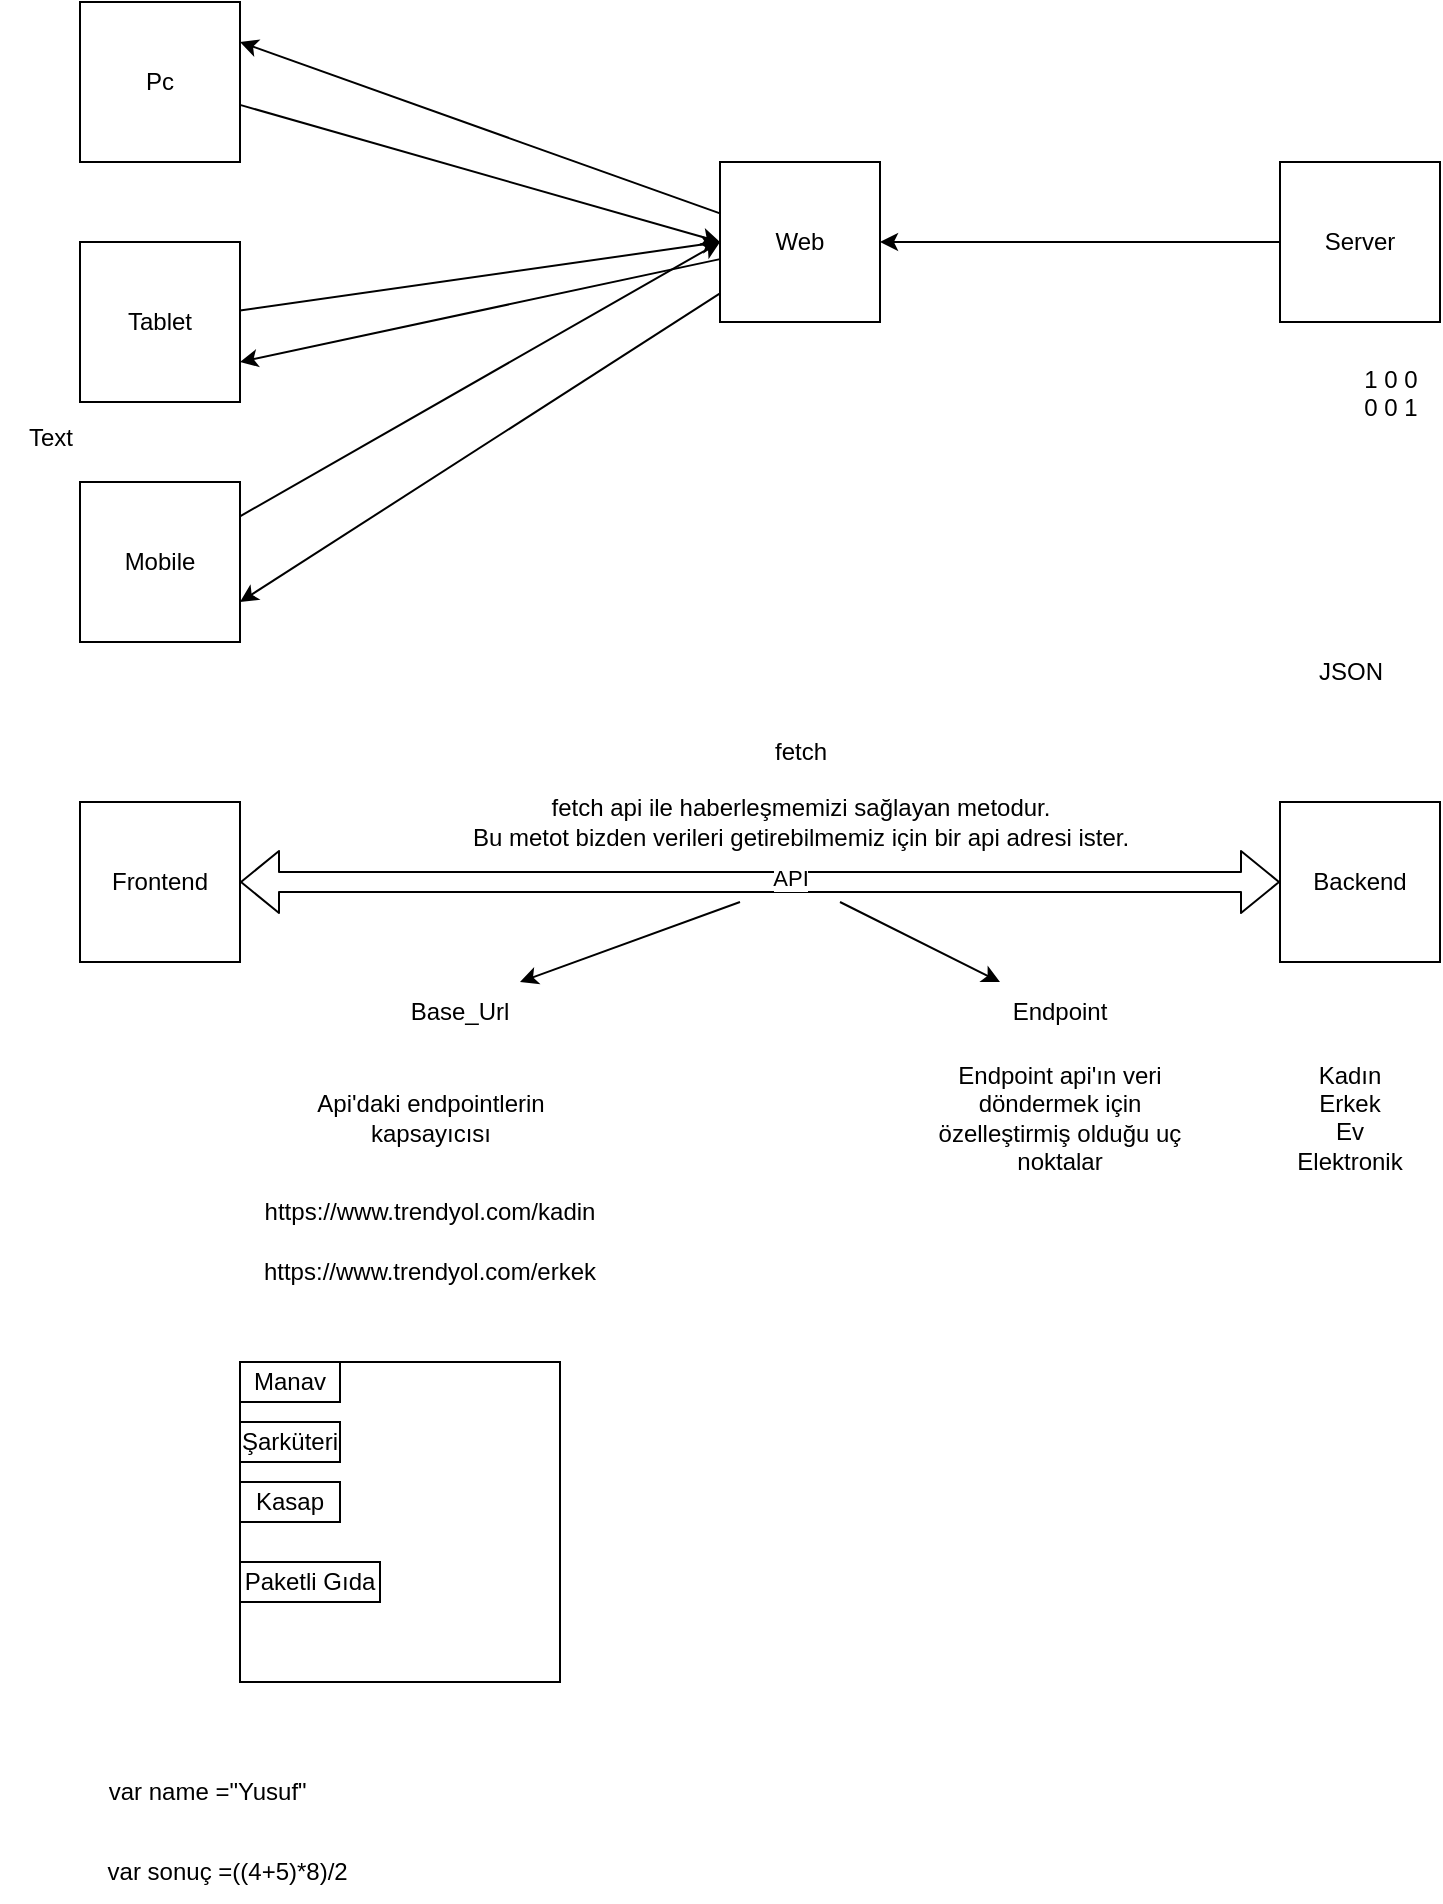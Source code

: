 <mxfile>
    <diagram id="a6461YUc_mQz0trIgh5p" name="Page-1">
        <mxGraphModel dx="358" dy="473" grid="1" gridSize="10" guides="1" tooltips="1" connect="1" arrows="1" fold="1" page="1" pageScale="1" pageWidth="850" pageHeight="1100" math="0" shadow="0">
            <root>
                <mxCell id="0"/>
                <mxCell id="1" parent="0"/>
                <mxCell id="12" style="edgeStyle=none;html=1;entryX=1;entryY=0.25;entryDx=0;entryDy=0;" edge="1" parent="1" source="2" target="3">
                    <mxGeometry relative="1" as="geometry"/>
                </mxCell>
                <mxCell id="13" style="edgeStyle=none;html=1;entryX=1;entryY=0.75;entryDx=0;entryDy=0;" edge="1" parent="1" source="2" target="4">
                    <mxGeometry relative="1" as="geometry"/>
                </mxCell>
                <mxCell id="14" style="edgeStyle=none;html=1;entryX=1;entryY=0.75;entryDx=0;entryDy=0;" edge="1" parent="1" source="2" target="5">
                    <mxGeometry relative="1" as="geometry"/>
                </mxCell>
                <mxCell id="2" value="Web" style="whiteSpace=wrap;html=1;aspect=fixed;" vertex="1" parent="1">
                    <mxGeometry x="360" y="80" width="80" height="80" as="geometry"/>
                </mxCell>
                <mxCell id="8" style="edgeStyle=none;html=1;entryX=0;entryY=0.5;entryDx=0;entryDy=0;" edge="1" parent="1" source="3" target="2">
                    <mxGeometry relative="1" as="geometry"/>
                </mxCell>
                <mxCell id="3" value="Pc" style="whiteSpace=wrap;html=1;aspect=fixed;" vertex="1" parent="1">
                    <mxGeometry x="40" width="80" height="80" as="geometry"/>
                </mxCell>
                <mxCell id="9" style="edgeStyle=none;html=1;" edge="1" parent="1" source="4">
                    <mxGeometry relative="1" as="geometry">
                        <mxPoint x="360" y="120" as="targetPoint"/>
                    </mxGeometry>
                </mxCell>
                <mxCell id="4" value="Tablet" style="whiteSpace=wrap;html=1;aspect=fixed;" vertex="1" parent="1">
                    <mxGeometry x="40" y="120" width="80" height="80" as="geometry"/>
                </mxCell>
                <mxCell id="10" style="edgeStyle=none;html=1;entryX=0;entryY=0.5;entryDx=0;entryDy=0;" edge="1" parent="1" source="5" target="2">
                    <mxGeometry relative="1" as="geometry"/>
                </mxCell>
                <mxCell id="5" value="Mobile" style="whiteSpace=wrap;html=1;aspect=fixed;" vertex="1" parent="1">
                    <mxGeometry x="40" y="240" width="80" height="80" as="geometry"/>
                </mxCell>
                <mxCell id="11" style="edgeStyle=none;html=1;entryX=1;entryY=0.5;entryDx=0;entryDy=0;" edge="1" parent="1" source="6" target="2">
                    <mxGeometry relative="1" as="geometry"/>
                </mxCell>
                <mxCell id="6" value="Server" style="whiteSpace=wrap;html=1;aspect=fixed;" vertex="1" parent="1">
                    <mxGeometry x="640" y="80" width="80" height="80" as="geometry"/>
                </mxCell>
                <mxCell id="15" value="1 0 0&lt;div&gt;&lt;font color=&quot;#000000&quot;&gt;0 0 1&lt;br&gt;&lt;/font&gt;&lt;div&gt;&lt;br&gt;&lt;/div&gt;&lt;/div&gt;" style="text;html=1;align=center;verticalAlign=middle;resizable=0;points=[];autosize=1;strokeColor=none;fillColor=none;" vertex="1" parent="1">
                    <mxGeometry x="670" y="173" width="50" height="60" as="geometry"/>
                </mxCell>
                <mxCell id="16" value="Text" style="text;html=1;align=center;verticalAlign=middle;resizable=0;points=[];autosize=1;strokeColor=none;fillColor=none;" vertex="1" parent="1">
                    <mxGeometry y="203" width="50" height="30" as="geometry"/>
                </mxCell>
                <mxCell id="17" value="Frontend" style="whiteSpace=wrap;html=1;aspect=fixed;" vertex="1" parent="1">
                    <mxGeometry x="40" y="400" width="80" height="80" as="geometry"/>
                </mxCell>
                <mxCell id="18" value="Backend" style="whiteSpace=wrap;html=1;aspect=fixed;" vertex="1" parent="1">
                    <mxGeometry x="640" y="400" width="80" height="80" as="geometry"/>
                </mxCell>
                <mxCell id="19" value="" style="shape=flexArrow;endArrow=classic;startArrow=classic;html=1;exitX=1;exitY=0.5;exitDx=0;exitDy=0;entryX=0;entryY=0.5;entryDx=0;entryDy=0;" edge="1" parent="1" source="17" target="18">
                    <mxGeometry width="100" height="100" relative="1" as="geometry">
                        <mxPoint x="370" y="370" as="sourcePoint"/>
                        <mxPoint x="470" y="270" as="targetPoint"/>
                    </mxGeometry>
                </mxCell>
                <mxCell id="20" value="API" style="edgeLabel;html=1;align=center;verticalAlign=middle;resizable=0;points=[];" vertex="1" connectable="0" parent="19">
                    <mxGeometry x="0.058" y="2" relative="1" as="geometry">
                        <mxPoint as="offset"/>
                    </mxGeometry>
                </mxCell>
                <mxCell id="21" value="Base_Url" style="text;html=1;align=center;verticalAlign=middle;whiteSpace=wrap;rounded=0;" vertex="1" parent="1">
                    <mxGeometry x="200" y="490" width="60" height="30" as="geometry"/>
                </mxCell>
                <mxCell id="22" value="Endpoint" style="text;html=1;align=center;verticalAlign=middle;whiteSpace=wrap;rounded=0;" vertex="1" parent="1">
                    <mxGeometry x="500" y="490" width="60" height="30" as="geometry"/>
                </mxCell>
                <mxCell id="23" value="" style="endArrow=classic;html=1;entryX=1;entryY=0;entryDx=0;entryDy=0;" edge="1" parent="1" target="21">
                    <mxGeometry width="50" height="50" relative="1" as="geometry">
                        <mxPoint x="370" y="450" as="sourcePoint"/>
                        <mxPoint x="440" y="390" as="targetPoint"/>
                    </mxGeometry>
                </mxCell>
                <mxCell id="24" value="" style="endArrow=classic;html=1;entryX=0;entryY=0;entryDx=0;entryDy=0;" edge="1" parent="1" target="22">
                    <mxGeometry width="50" height="50" relative="1" as="geometry">
                        <mxPoint x="420" y="450" as="sourcePoint"/>
                        <mxPoint x="270" y="500" as="targetPoint"/>
                    </mxGeometry>
                </mxCell>
                <mxCell id="25" value="https://www.trendyol.com/kadin" style="text;html=1;align=center;verticalAlign=middle;whiteSpace=wrap;rounded=0;" vertex="1" parent="1">
                    <mxGeometry x="120" y="590" width="190" height="30" as="geometry"/>
                </mxCell>
                <mxCell id="26" value="https://www.trendyol.com/erkek" style="text;html=1;align=center;verticalAlign=middle;whiteSpace=wrap;rounded=0;" vertex="1" parent="1">
                    <mxGeometry x="120" y="620" width="190" height="30" as="geometry"/>
                </mxCell>
                <mxCell id="29" value="Api&#39;daki endpointlerin kapsayıcısı" style="text;html=1;align=center;verticalAlign=middle;whiteSpace=wrap;rounded=0;" vertex="1" parent="1">
                    <mxGeometry x="152.5" y="535" width="125" height="45" as="geometry"/>
                </mxCell>
                <mxCell id="30" value="Endpoint api&#39;ın veri döndermek için özelleştirmiş olduğu uç noktalar" style="text;html=1;align=center;verticalAlign=middle;whiteSpace=wrap;rounded=0;" vertex="1" parent="1">
                    <mxGeometry x="460" y="530" width="140" height="55" as="geometry"/>
                </mxCell>
                <mxCell id="33" value="" style="whiteSpace=wrap;html=1;aspect=fixed;" vertex="1" parent="1">
                    <mxGeometry x="120" y="680" width="160" height="160" as="geometry"/>
                </mxCell>
                <mxCell id="34" value="Manav" style="rounded=0;whiteSpace=wrap;html=1;" vertex="1" parent="1">
                    <mxGeometry x="120" y="680" width="50" height="20" as="geometry"/>
                </mxCell>
                <mxCell id="35" value="Kasap" style="rounded=0;whiteSpace=wrap;html=1;" vertex="1" parent="1">
                    <mxGeometry x="120" y="740" width="50" height="20" as="geometry"/>
                </mxCell>
                <mxCell id="36" value="Şarküteri" style="rounded=0;whiteSpace=wrap;html=1;" vertex="1" parent="1">
                    <mxGeometry x="120" y="710" width="50" height="20" as="geometry"/>
                </mxCell>
                <mxCell id="37" value="Paketli Gıda" style="rounded=0;whiteSpace=wrap;html=1;" vertex="1" parent="1">
                    <mxGeometry x="120" y="780" width="70" height="20" as="geometry"/>
                </mxCell>
                <mxCell id="38" value="Kadın&lt;div&gt;Erkek&lt;/div&gt;&lt;div&gt;Ev&lt;/div&gt;&lt;div&gt;Elektronik&lt;/div&gt;&lt;div&gt;&lt;br&gt;&lt;/div&gt;" style="text;html=1;align=center;verticalAlign=middle;whiteSpace=wrap;rounded=0;" vertex="1" parent="1">
                    <mxGeometry x="640" y="520" width="70" height="90" as="geometry"/>
                </mxCell>
                <mxCell id="39" value="fetch" style="text;html=1;align=center;verticalAlign=middle;resizable=0;points=[];autosize=1;strokeColor=none;fillColor=none;" vertex="1" parent="1">
                    <mxGeometry x="375" y="360" width="50" height="30" as="geometry"/>
                </mxCell>
                <mxCell id="41" value="fetch api ile haberleşmemizi sağlayan metodur.&lt;div&gt;Bu metot bizden verileri getirebilmemiz için bir api adresi ister.&lt;/div&gt;" style="text;html=1;align=center;verticalAlign=middle;resizable=0;points=[];autosize=1;strokeColor=none;fillColor=none;" vertex="1" parent="1">
                    <mxGeometry x="225" y="390" width="350" height="40" as="geometry"/>
                </mxCell>
                <mxCell id="42" value="JSON" style="text;html=1;align=center;verticalAlign=middle;resizable=0;points=[];autosize=1;strokeColor=none;fillColor=none;" vertex="1" parent="1">
                    <mxGeometry x="645" y="320" width="60" height="30" as="geometry"/>
                </mxCell>
                <mxCell id="43" value="&lt;div&gt;&lt;br&gt;&lt;/div&gt;&lt;div&gt;&lt;br&gt;&lt;/div&gt;" style="text;html=1;align=center;verticalAlign=middle;resizable=0;points=[];autosize=1;strokeColor=none;fillColor=none;" vertex="1" parent="1">
                    <mxGeometry x="395" y="255" width="20" height="40" as="geometry"/>
                </mxCell>
                <mxCell id="46" value="var name =&quot;Yusuf&quot;&amp;nbsp;" style="text;html=1;align=center;verticalAlign=middle;resizable=0;points=[];autosize=1;strokeColor=none;fillColor=none;" vertex="1" parent="1">
                    <mxGeometry x="40" y="880" width="130" height="30" as="geometry"/>
                </mxCell>
                <mxCell id="47" value="var sonuç =((4+5)*8)/2&amp;nbsp;" style="text;html=1;align=center;verticalAlign=middle;resizable=0;points=[];autosize=1;strokeColor=none;fillColor=none;" vertex="1" parent="1">
                    <mxGeometry x="40" y="920" width="150" height="30" as="geometry"/>
                </mxCell>
            </root>
        </mxGraphModel>
    </diagram>
</mxfile>